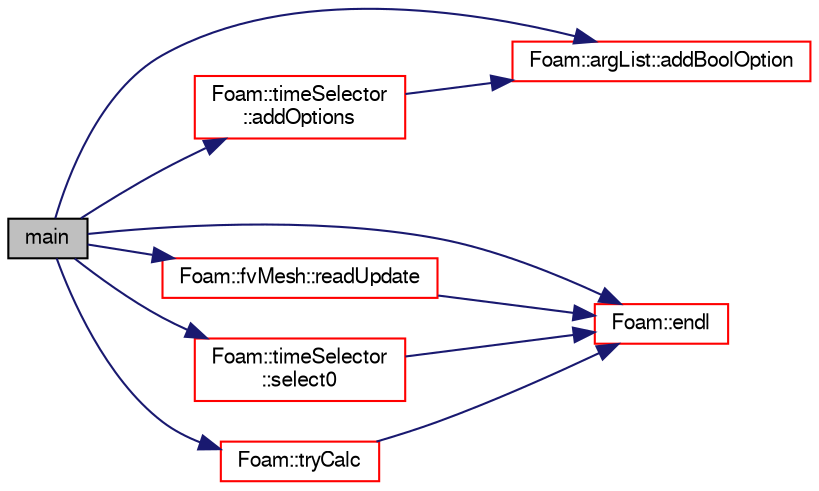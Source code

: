digraph "main"
{
  bgcolor="transparent";
  edge [fontname="FreeSans",fontsize="10",labelfontname="FreeSans",labelfontsize="10"];
  node [fontname="FreeSans",fontsize="10",shape=record];
  rankdir="LR";
  Node0 [label="main",height=0.2,width=0.4,color="black", fillcolor="grey75", style="filled", fontcolor="black"];
  Node0 -> Node1 [color="midnightblue",fontsize="10",style="solid",fontname="FreeSans"];
  Node1 [label="Foam::argList::addBoolOption",height=0.2,width=0.4,color="red",URL="$a26662.html#a4713251600d03471873e0d9bd8379c5c",tooltip="Add to a bool option to validOptions with usage information. "];
  Node0 -> Node4 [color="midnightblue",fontsize="10",style="solid",fontname="FreeSans"];
  Node4 [label="Foam::timeSelector\l::addOptions",height=0.2,width=0.4,color="red",URL="$a26358.html#a31c1a8888cbb272c4a519af132eab27d",tooltip="Add the options handled by timeSelector to argList::validOptions. "];
  Node4 -> Node1 [color="midnightblue",fontsize="10",style="solid",fontname="FreeSans"];
  Node0 -> Node25 [color="midnightblue",fontsize="10",style="solid",fontname="FreeSans"];
  Node25 [label="Foam::endl",height=0.2,width=0.4,color="red",URL="$a21124.html#a2db8fe02a0d3909e9351bb4275b23ce4",tooltip="Add newline and flush stream. "];
  Node0 -> Node55 [color="midnightblue",fontsize="10",style="solid",fontname="FreeSans"];
  Node55 [label="Foam::fvMesh::readUpdate",height=0.2,width=0.4,color="red",URL="$a22766.html#a9d298b9dbcdbe96c85e7ea556233a8c2",tooltip="Update the mesh based on the mesh files saved in time. "];
  Node55 -> Node25 [color="midnightblue",fontsize="10",style="solid",fontname="FreeSans"];
  Node0 -> Node376 [color="midnightblue",fontsize="10",style="solid",fontname="FreeSans"];
  Node376 [label="Foam::timeSelector\l::select0",height=0.2,width=0.4,color="red",URL="$a26358.html#ab8ccdddca2369465a9d3672816e8029e",tooltip="Return the set of times selected based on the argList options. "];
  Node376 -> Node25 [color="midnightblue",fontsize="10",style="solid",fontname="FreeSans"];
  Node0 -> Node384 [color="midnightblue",fontsize="10",style="solid",fontname="FreeSans"];
  Node384 [label="Foam::tryCalc",height=0.2,width=0.4,color="red",URL="$a21124.html#aa027c009a29fc46b2ab1c02f6a1369bf"];
  Node384 -> Node25 [color="midnightblue",fontsize="10",style="solid",fontname="FreeSans"];
}
